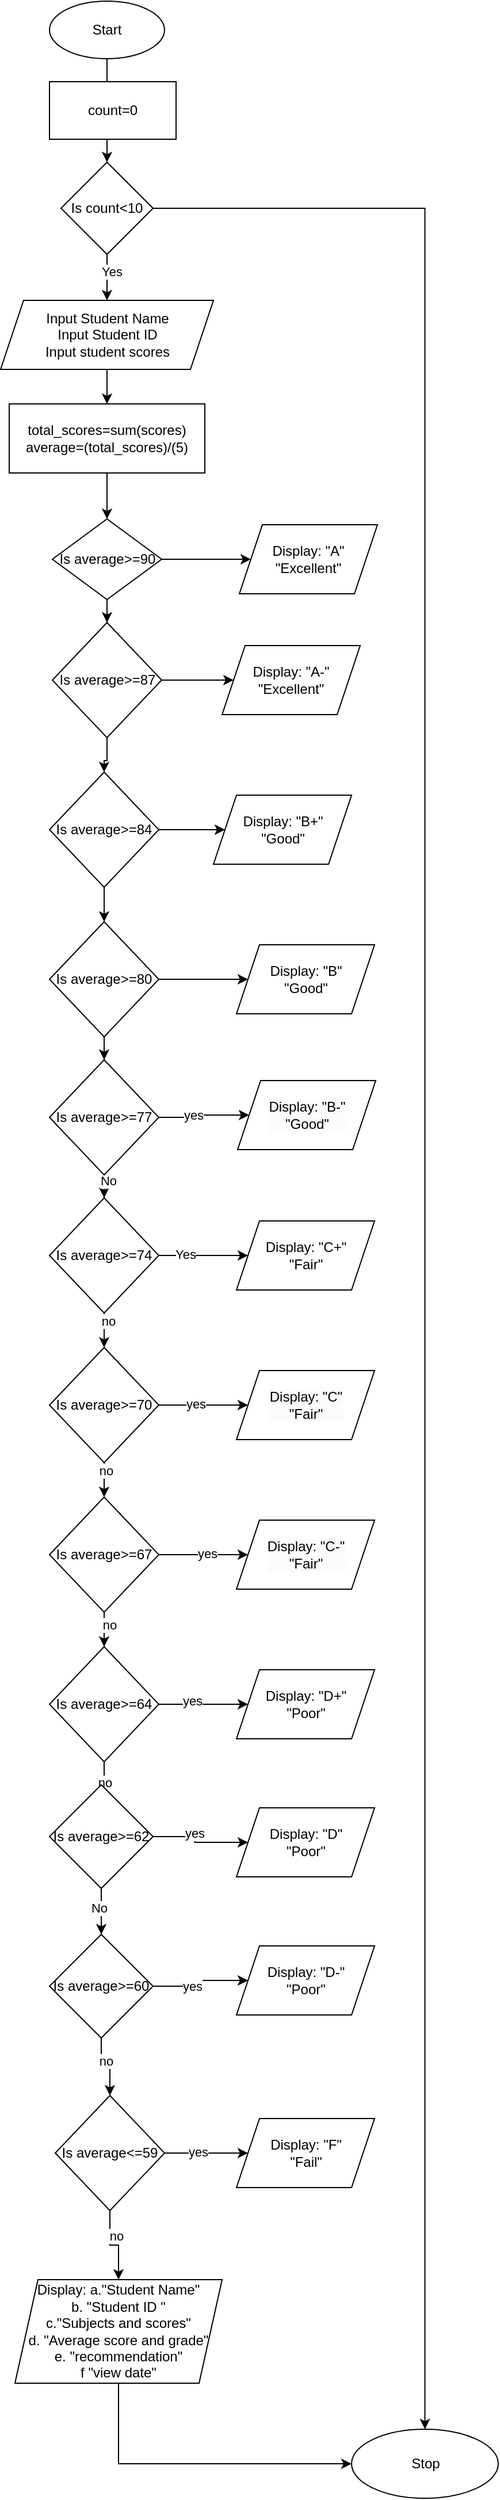 <mxfile version="24.7.14">
  <diagram id="C5RBs43oDa-KdzZeNtuy" name="Page-1">
    <mxGraphModel dx="1434" dy="720" grid="1" gridSize="10" guides="1" tooltips="1" connect="1" arrows="1" fold="1" page="1" pageScale="1" pageWidth="827" pageHeight="1169" math="0" shadow="0">
      <root>
        <mxCell id="WIyWlLk6GJQsqaUBKTNV-0" />
        <mxCell id="WIyWlLk6GJQsqaUBKTNV-1" parent="WIyWlLk6GJQsqaUBKTNV-0" />
        <mxCell id="9XIJG5Q1BQpInu6H_Nge-9" value="" style="edgeStyle=orthogonalEdgeStyle;rounded=0;orthogonalLoop=1;jettySize=auto;html=1;" edge="1" parent="WIyWlLk6GJQsqaUBKTNV-1" source="9XIJG5Q1BQpInu6H_Nge-0" target="9XIJG5Q1BQpInu6H_Nge-8">
          <mxGeometry relative="1" as="geometry" />
        </mxCell>
        <mxCell id="9XIJG5Q1BQpInu6H_Nge-0" value="Start" style="ellipse;whiteSpace=wrap;html=1;" vertex="1" parent="WIyWlLk6GJQsqaUBKTNV-1">
          <mxGeometry x="170" y="20" width="100" height="50" as="geometry" />
        </mxCell>
        <mxCell id="9XIJG5Q1BQpInu6H_Nge-11" value="" style="edgeStyle=orthogonalEdgeStyle;rounded=0;orthogonalLoop=1;jettySize=auto;html=1;" edge="1" parent="WIyWlLk6GJQsqaUBKTNV-1" source="9XIJG5Q1BQpInu6H_Nge-1" target="9XIJG5Q1BQpInu6H_Nge-2">
          <mxGeometry relative="1" as="geometry" />
        </mxCell>
        <mxCell id="9XIJG5Q1BQpInu6H_Nge-1" value="Input Student Name&lt;div&gt;Input Student ID&lt;/div&gt;&lt;div&gt;Input student scores&lt;/div&gt;" style="shape=parallelogram;perimeter=parallelogramPerimeter;whiteSpace=wrap;html=1;fixedSize=1;" vertex="1" parent="WIyWlLk6GJQsqaUBKTNV-1">
          <mxGeometry x="127.5" y="280" width="185" height="60" as="geometry" />
        </mxCell>
        <mxCell id="9XIJG5Q1BQpInu6H_Nge-50" value="" style="edgeStyle=orthogonalEdgeStyle;rounded=0;orthogonalLoop=1;jettySize=auto;html=1;" edge="1" parent="WIyWlLk6GJQsqaUBKTNV-1" source="9XIJG5Q1BQpInu6H_Nge-2" target="9XIJG5Q1BQpInu6H_Nge-12">
          <mxGeometry relative="1" as="geometry" />
        </mxCell>
        <mxCell id="9XIJG5Q1BQpInu6H_Nge-2" value="&lt;div&gt;total_scores=sum(scores)&lt;/div&gt;&lt;div&gt;average=(total_scores)/(5)&lt;/div&gt;" style="rounded=0;whiteSpace=wrap;html=1;" vertex="1" parent="WIyWlLk6GJQsqaUBKTNV-1">
          <mxGeometry x="135" y="370" width="170" height="60" as="geometry" />
        </mxCell>
        <mxCell id="9XIJG5Q1BQpInu6H_Nge-7" value="count=0" style="rounded=0;whiteSpace=wrap;html=1;" vertex="1" parent="WIyWlLk6GJQsqaUBKTNV-1">
          <mxGeometry x="170" y="90" width="110" height="50" as="geometry" />
        </mxCell>
        <mxCell id="9XIJG5Q1BQpInu6H_Nge-10" value="" style="edgeStyle=orthogonalEdgeStyle;rounded=0;orthogonalLoop=1;jettySize=auto;html=1;" edge="1" parent="WIyWlLk6GJQsqaUBKTNV-1" source="9XIJG5Q1BQpInu6H_Nge-8" target="9XIJG5Q1BQpInu6H_Nge-1">
          <mxGeometry relative="1" as="geometry" />
        </mxCell>
        <mxCell id="9XIJG5Q1BQpInu6H_Nge-13" value="Yes" style="edgeLabel;html=1;align=center;verticalAlign=middle;resizable=0;points=[];" vertex="1" connectable="0" parent="9XIJG5Q1BQpInu6H_Nge-10">
          <mxGeometry x="-0.25" y="4" relative="1" as="geometry">
            <mxPoint as="offset" />
          </mxGeometry>
        </mxCell>
        <mxCell id="9XIJG5Q1BQpInu6H_Nge-99" value="" style="edgeStyle=orthogonalEdgeStyle;rounded=0;orthogonalLoop=1;jettySize=auto;html=1;" edge="1" parent="WIyWlLk6GJQsqaUBKTNV-1" source="9XIJG5Q1BQpInu6H_Nge-8" target="9XIJG5Q1BQpInu6H_Nge-98">
          <mxGeometry relative="1" as="geometry" />
        </mxCell>
        <mxCell id="9XIJG5Q1BQpInu6H_Nge-8" value="Is count&amp;lt;10" style="rhombus;whiteSpace=wrap;html=1;" vertex="1" parent="WIyWlLk6GJQsqaUBKTNV-1">
          <mxGeometry x="180" y="160" width="80" height="80" as="geometry" />
        </mxCell>
        <mxCell id="9XIJG5Q1BQpInu6H_Nge-20" value="" style="edgeStyle=orthogonalEdgeStyle;rounded=0;orthogonalLoop=1;jettySize=auto;html=1;" edge="1" parent="WIyWlLk6GJQsqaUBKTNV-1" source="9XIJG5Q1BQpInu6H_Nge-12" target="9XIJG5Q1BQpInu6H_Nge-19">
          <mxGeometry relative="1" as="geometry" />
        </mxCell>
        <mxCell id="9XIJG5Q1BQpInu6H_Nge-54" value="" style="edgeStyle=orthogonalEdgeStyle;rounded=0;orthogonalLoop=1;jettySize=auto;html=1;" edge="1" parent="WIyWlLk6GJQsqaUBKTNV-1" source="9XIJG5Q1BQpInu6H_Nge-12" target="9XIJG5Q1BQpInu6H_Nge-53">
          <mxGeometry relative="1" as="geometry" />
        </mxCell>
        <mxCell id="9XIJG5Q1BQpInu6H_Nge-12" value="Is average&amp;gt;=90" style="rhombus;whiteSpace=wrap;html=1;" vertex="1" parent="WIyWlLk6GJQsqaUBKTNV-1">
          <mxGeometry x="172.5" y="470" width="95" height="70" as="geometry" />
        </mxCell>
        <mxCell id="9XIJG5Q1BQpInu6H_Nge-24" value="" style="edgeStyle=orthogonalEdgeStyle;rounded=0;orthogonalLoop=1;jettySize=auto;html=1;" edge="1" parent="WIyWlLk6GJQsqaUBKTNV-1" source="9XIJG5Q1BQpInu6H_Nge-19" target="9XIJG5Q1BQpInu6H_Nge-23">
          <mxGeometry relative="1" as="geometry" />
        </mxCell>
        <mxCell id="9XIJG5Q1BQpInu6H_Nge-56" value="" style="edgeStyle=orthogonalEdgeStyle;rounded=0;orthogonalLoop=1;jettySize=auto;html=1;" edge="1" parent="WIyWlLk6GJQsqaUBKTNV-1" source="9XIJG5Q1BQpInu6H_Nge-19" target="9XIJG5Q1BQpInu6H_Nge-55">
          <mxGeometry relative="1" as="geometry" />
        </mxCell>
        <mxCell id="9XIJG5Q1BQpInu6H_Nge-19" value="Is average&amp;gt;=87" style="rhombus;whiteSpace=wrap;html=1;" vertex="1" parent="WIyWlLk6GJQsqaUBKTNV-1">
          <mxGeometry x="172.5" y="560" width="95" height="100" as="geometry" />
        </mxCell>
        <mxCell id="9XIJG5Q1BQpInu6H_Nge-26" value="" style="edgeStyle=orthogonalEdgeStyle;rounded=0;orthogonalLoop=1;jettySize=auto;html=1;" edge="1" parent="WIyWlLk6GJQsqaUBKTNV-1" source="9XIJG5Q1BQpInu6H_Nge-23" target="9XIJG5Q1BQpInu6H_Nge-25">
          <mxGeometry relative="1" as="geometry" />
        </mxCell>
        <mxCell id="9XIJG5Q1BQpInu6H_Nge-58" value="" style="edgeStyle=orthogonalEdgeStyle;rounded=0;orthogonalLoop=1;jettySize=auto;html=1;" edge="1" parent="WIyWlLk6GJQsqaUBKTNV-1" source="9XIJG5Q1BQpInu6H_Nge-23" target="9XIJG5Q1BQpInu6H_Nge-57">
          <mxGeometry relative="1" as="geometry" />
        </mxCell>
        <mxCell id="9XIJG5Q1BQpInu6H_Nge-23" value="Is average&amp;gt;=84" style="rhombus;whiteSpace=wrap;html=1;" vertex="1" parent="WIyWlLk6GJQsqaUBKTNV-1">
          <mxGeometry x="170" y="690" width="95" height="100" as="geometry" />
        </mxCell>
        <mxCell id="9XIJG5Q1BQpInu6H_Nge-29" value="" style="edgeStyle=orthogonalEdgeStyle;rounded=0;orthogonalLoop=1;jettySize=auto;html=1;" edge="1" parent="WIyWlLk6GJQsqaUBKTNV-1" source="9XIJG5Q1BQpInu6H_Nge-25" target="9XIJG5Q1BQpInu6H_Nge-28">
          <mxGeometry relative="1" as="geometry" />
        </mxCell>
        <mxCell id="9XIJG5Q1BQpInu6H_Nge-60" value="" style="edgeStyle=orthogonalEdgeStyle;rounded=0;orthogonalLoop=1;jettySize=auto;html=1;" edge="1" parent="WIyWlLk6GJQsqaUBKTNV-1" source="9XIJG5Q1BQpInu6H_Nge-25" target="9XIJG5Q1BQpInu6H_Nge-59">
          <mxGeometry relative="1" as="geometry" />
        </mxCell>
        <mxCell id="9XIJG5Q1BQpInu6H_Nge-25" value="Is average&amp;gt;=80" style="rhombus;whiteSpace=wrap;html=1;" vertex="1" parent="WIyWlLk6GJQsqaUBKTNV-1">
          <mxGeometry x="170" y="820" width="95" height="100" as="geometry" />
        </mxCell>
        <mxCell id="9XIJG5Q1BQpInu6H_Nge-31" value="" style="edgeStyle=orthogonalEdgeStyle;rounded=0;orthogonalLoop=1;jettySize=auto;html=1;" edge="1" parent="WIyWlLk6GJQsqaUBKTNV-1" source="9XIJG5Q1BQpInu6H_Nge-28" target="9XIJG5Q1BQpInu6H_Nge-30">
          <mxGeometry relative="1" as="geometry" />
        </mxCell>
        <mxCell id="9XIJG5Q1BQpInu6H_Nge-78" value="No" style="edgeLabel;html=1;align=center;verticalAlign=middle;resizable=0;points=[];" vertex="1" connectable="0" parent="9XIJG5Q1BQpInu6H_Nge-31">
          <mxGeometry x="0.5" y="3" relative="1" as="geometry">
            <mxPoint as="offset" />
          </mxGeometry>
        </mxCell>
        <mxCell id="9XIJG5Q1BQpInu6H_Nge-62" value="" style="edgeStyle=orthogonalEdgeStyle;rounded=0;orthogonalLoop=1;jettySize=auto;html=1;" edge="1" parent="WIyWlLk6GJQsqaUBKTNV-1" source="9XIJG5Q1BQpInu6H_Nge-28" target="9XIJG5Q1BQpInu6H_Nge-61">
          <mxGeometry relative="1" as="geometry" />
        </mxCell>
        <mxCell id="9XIJG5Q1BQpInu6H_Nge-77" value="yes" style="edgeLabel;html=1;align=center;verticalAlign=middle;resizable=0;points=[];" vertex="1" connectable="0" parent="9XIJG5Q1BQpInu6H_Nge-62">
          <mxGeometry x="-0.255" y="2" relative="1" as="geometry">
            <mxPoint as="offset" />
          </mxGeometry>
        </mxCell>
        <mxCell id="9XIJG5Q1BQpInu6H_Nge-28" value="Is average&amp;gt;=77" style="rhombus;whiteSpace=wrap;html=1;" vertex="1" parent="WIyWlLk6GJQsqaUBKTNV-1">
          <mxGeometry x="170" y="940" width="95" height="100" as="geometry" />
        </mxCell>
        <mxCell id="9XIJG5Q1BQpInu6H_Nge-33" value="" style="edgeStyle=orthogonalEdgeStyle;rounded=0;orthogonalLoop=1;jettySize=auto;html=1;" edge="1" parent="WIyWlLk6GJQsqaUBKTNV-1" source="9XIJG5Q1BQpInu6H_Nge-30" target="9XIJG5Q1BQpInu6H_Nge-32">
          <mxGeometry relative="1" as="geometry" />
        </mxCell>
        <mxCell id="9XIJG5Q1BQpInu6H_Nge-80" value="no" style="edgeLabel;html=1;align=center;verticalAlign=middle;resizable=0;points=[];" vertex="1" connectable="0" parent="9XIJG5Q1BQpInu6H_Nge-33">
          <mxGeometry x="-0.72" y="3" relative="1" as="geometry">
            <mxPoint as="offset" />
          </mxGeometry>
        </mxCell>
        <mxCell id="9XIJG5Q1BQpInu6H_Nge-64" value="" style="edgeStyle=orthogonalEdgeStyle;rounded=0;orthogonalLoop=1;jettySize=auto;html=1;" edge="1" parent="WIyWlLk6GJQsqaUBKTNV-1" source="9XIJG5Q1BQpInu6H_Nge-30" target="9XIJG5Q1BQpInu6H_Nge-63">
          <mxGeometry relative="1" as="geometry" />
        </mxCell>
        <mxCell id="9XIJG5Q1BQpInu6H_Nge-79" value="Yes" style="edgeLabel;html=1;align=center;verticalAlign=middle;resizable=0;points=[];" vertex="1" connectable="0" parent="9XIJG5Q1BQpInu6H_Nge-64">
          <mxGeometry x="-0.406" y="1" relative="1" as="geometry">
            <mxPoint as="offset" />
          </mxGeometry>
        </mxCell>
        <mxCell id="9XIJG5Q1BQpInu6H_Nge-30" value="Is average&amp;gt;=74" style="rhombus;whiteSpace=wrap;html=1;" vertex="1" parent="WIyWlLk6GJQsqaUBKTNV-1">
          <mxGeometry x="170" y="1060" width="95" height="100" as="geometry" />
        </mxCell>
        <mxCell id="9XIJG5Q1BQpInu6H_Nge-35" value="" style="edgeStyle=orthogonalEdgeStyle;rounded=0;orthogonalLoop=1;jettySize=auto;html=1;" edge="1" parent="WIyWlLk6GJQsqaUBKTNV-1" source="9XIJG5Q1BQpInu6H_Nge-32" target="9XIJG5Q1BQpInu6H_Nge-34">
          <mxGeometry relative="1" as="geometry" />
        </mxCell>
        <mxCell id="9XIJG5Q1BQpInu6H_Nge-82" value="no" style="edgeLabel;html=1;align=center;verticalAlign=middle;resizable=0;points=[];" vertex="1" connectable="0" parent="9XIJG5Q1BQpInu6H_Nge-35">
          <mxGeometry x="-0.72" y="1" relative="1" as="geometry">
            <mxPoint as="offset" />
          </mxGeometry>
        </mxCell>
        <mxCell id="9XIJG5Q1BQpInu6H_Nge-66" value="" style="edgeStyle=orthogonalEdgeStyle;rounded=0;orthogonalLoop=1;jettySize=auto;html=1;" edge="1" parent="WIyWlLk6GJQsqaUBKTNV-1" source="9XIJG5Q1BQpInu6H_Nge-32" target="9XIJG5Q1BQpInu6H_Nge-65">
          <mxGeometry relative="1" as="geometry" />
        </mxCell>
        <mxCell id="9XIJG5Q1BQpInu6H_Nge-81" value="yes" style="edgeLabel;html=1;align=center;verticalAlign=middle;resizable=0;points=[];" vertex="1" connectable="0" parent="9XIJG5Q1BQpInu6H_Nge-66">
          <mxGeometry x="-0.174" y="1" relative="1" as="geometry">
            <mxPoint as="offset" />
          </mxGeometry>
        </mxCell>
        <mxCell id="9XIJG5Q1BQpInu6H_Nge-32" value="Is average&amp;gt;=70" style="rhombus;whiteSpace=wrap;html=1;" vertex="1" parent="WIyWlLk6GJQsqaUBKTNV-1">
          <mxGeometry x="170" y="1190" width="95" height="100" as="geometry" />
        </mxCell>
        <mxCell id="9XIJG5Q1BQpInu6H_Nge-37" value="" style="edgeStyle=orthogonalEdgeStyle;rounded=0;orthogonalLoop=1;jettySize=auto;html=1;" edge="1" parent="WIyWlLk6GJQsqaUBKTNV-1" source="9XIJG5Q1BQpInu6H_Nge-34" target="9XIJG5Q1BQpInu6H_Nge-36">
          <mxGeometry relative="1" as="geometry" />
        </mxCell>
        <mxCell id="9XIJG5Q1BQpInu6H_Nge-84" value="no" style="edgeLabel;html=1;align=center;verticalAlign=middle;resizable=0;points=[];" vertex="1" connectable="0" parent="9XIJG5Q1BQpInu6H_Nge-37">
          <mxGeometry x="0.24" y="4" relative="1" as="geometry">
            <mxPoint as="offset" />
          </mxGeometry>
        </mxCell>
        <mxCell id="9XIJG5Q1BQpInu6H_Nge-68" value="" style="edgeStyle=orthogonalEdgeStyle;rounded=0;orthogonalLoop=1;jettySize=auto;html=1;" edge="1" parent="WIyWlLk6GJQsqaUBKTNV-1" source="9XIJG5Q1BQpInu6H_Nge-34" target="9XIJG5Q1BQpInu6H_Nge-67">
          <mxGeometry relative="1" as="geometry" />
        </mxCell>
        <mxCell id="9XIJG5Q1BQpInu6H_Nge-83" value="yes" style="edgeLabel;html=1;align=center;verticalAlign=middle;resizable=0;points=[];" vertex="1" connectable="0" parent="9XIJG5Q1BQpInu6H_Nge-68">
          <mxGeometry x="0.084" y="1" relative="1" as="geometry">
            <mxPoint as="offset" />
          </mxGeometry>
        </mxCell>
        <mxCell id="9XIJG5Q1BQpInu6H_Nge-34" value="Is average&amp;gt;=67" style="rhombus;whiteSpace=wrap;html=1;" vertex="1" parent="WIyWlLk6GJQsqaUBKTNV-1">
          <mxGeometry x="170" y="1320" width="95" height="100" as="geometry" />
        </mxCell>
        <mxCell id="9XIJG5Q1BQpInu6H_Nge-39" value="" style="edgeStyle=orthogonalEdgeStyle;rounded=0;orthogonalLoop=1;jettySize=auto;html=1;" edge="1" parent="WIyWlLk6GJQsqaUBKTNV-1" source="9XIJG5Q1BQpInu6H_Nge-36" target="9XIJG5Q1BQpInu6H_Nge-38">
          <mxGeometry relative="1" as="geometry" />
        </mxCell>
        <mxCell id="9XIJG5Q1BQpInu6H_Nge-86" value="no" style="edgeLabel;html=1;align=center;verticalAlign=middle;resizable=0;points=[];" vertex="1" connectable="0" parent="9XIJG5Q1BQpInu6H_Nge-39">
          <mxGeometry x="0.6" relative="1" as="geometry">
            <mxPoint as="offset" />
          </mxGeometry>
        </mxCell>
        <mxCell id="9XIJG5Q1BQpInu6H_Nge-70" value="" style="edgeStyle=orthogonalEdgeStyle;rounded=0;orthogonalLoop=1;jettySize=auto;html=1;" edge="1" parent="WIyWlLk6GJQsqaUBKTNV-1" source="9XIJG5Q1BQpInu6H_Nge-36" target="9XIJG5Q1BQpInu6H_Nge-69">
          <mxGeometry relative="1" as="geometry" />
        </mxCell>
        <mxCell id="9XIJG5Q1BQpInu6H_Nge-85" value="yes" style="edgeLabel;html=1;align=center;verticalAlign=middle;resizable=0;points=[];" vertex="1" connectable="0" parent="9XIJG5Q1BQpInu6H_Nge-70">
          <mxGeometry x="-0.252" y="3" relative="1" as="geometry">
            <mxPoint as="offset" />
          </mxGeometry>
        </mxCell>
        <mxCell id="9XIJG5Q1BQpInu6H_Nge-36" value="Is average&amp;gt;=64" style="rhombus;whiteSpace=wrap;html=1;" vertex="1" parent="WIyWlLk6GJQsqaUBKTNV-1">
          <mxGeometry x="170" y="1450" width="95" height="100" as="geometry" />
        </mxCell>
        <mxCell id="9XIJG5Q1BQpInu6H_Nge-41" value="" style="edgeStyle=orthogonalEdgeStyle;rounded=0;orthogonalLoop=1;jettySize=auto;html=1;" edge="1" parent="WIyWlLk6GJQsqaUBKTNV-1" source="9XIJG5Q1BQpInu6H_Nge-38" target="9XIJG5Q1BQpInu6H_Nge-40">
          <mxGeometry relative="1" as="geometry" />
        </mxCell>
        <mxCell id="9XIJG5Q1BQpInu6H_Nge-102" value="No" style="edgeLabel;html=1;align=center;verticalAlign=middle;resizable=0;points=[];" vertex="1" connectable="0" parent="9XIJG5Q1BQpInu6H_Nge-41">
          <mxGeometry x="-0.15" y="-2" relative="1" as="geometry">
            <mxPoint as="offset" />
          </mxGeometry>
        </mxCell>
        <mxCell id="9XIJG5Q1BQpInu6H_Nge-72" value="" style="edgeStyle=orthogonalEdgeStyle;rounded=0;orthogonalLoop=1;jettySize=auto;html=1;" edge="1" parent="WIyWlLk6GJQsqaUBKTNV-1" source="9XIJG5Q1BQpInu6H_Nge-38" target="9XIJG5Q1BQpInu6H_Nge-71">
          <mxGeometry relative="1" as="geometry" />
        </mxCell>
        <mxCell id="9XIJG5Q1BQpInu6H_Nge-87" value="yes" style="edgeLabel;html=1;align=center;verticalAlign=middle;resizable=0;points=[];" vertex="1" connectable="0" parent="9XIJG5Q1BQpInu6H_Nge-72">
          <mxGeometry x="-0.174" y="3" relative="1" as="geometry">
            <mxPoint as="offset" />
          </mxGeometry>
        </mxCell>
        <mxCell id="9XIJG5Q1BQpInu6H_Nge-38" value="Is average&amp;gt;=62" style="rhombus;whiteSpace=wrap;html=1;" vertex="1" parent="WIyWlLk6GJQsqaUBKTNV-1">
          <mxGeometry x="170" y="1570" width="90" height="90" as="geometry" />
        </mxCell>
        <mxCell id="9XIJG5Q1BQpInu6H_Nge-43" value="" style="edgeStyle=orthogonalEdgeStyle;rounded=0;orthogonalLoop=1;jettySize=auto;html=1;" edge="1" parent="WIyWlLk6GJQsqaUBKTNV-1" source="9XIJG5Q1BQpInu6H_Nge-40" target="9XIJG5Q1BQpInu6H_Nge-42">
          <mxGeometry relative="1" as="geometry" />
        </mxCell>
        <mxCell id="9XIJG5Q1BQpInu6H_Nge-91" value="no" style="edgeLabel;html=1;align=center;verticalAlign=middle;resizable=0;points=[];" vertex="1" connectable="0" parent="9XIJG5Q1BQpInu6H_Nge-43">
          <mxGeometry x="-0.309" y="4" relative="1" as="geometry">
            <mxPoint as="offset" />
          </mxGeometry>
        </mxCell>
        <mxCell id="9XIJG5Q1BQpInu6H_Nge-74" value="" style="edgeStyle=orthogonalEdgeStyle;rounded=0;orthogonalLoop=1;jettySize=auto;html=1;" edge="1" parent="WIyWlLk6GJQsqaUBKTNV-1" source="9XIJG5Q1BQpInu6H_Nge-40" target="9XIJG5Q1BQpInu6H_Nge-73">
          <mxGeometry relative="1" as="geometry" />
        </mxCell>
        <mxCell id="9XIJG5Q1BQpInu6H_Nge-88" value="yes" style="edgeLabel;html=1;align=center;verticalAlign=middle;resizable=0;points=[];" vertex="1" connectable="0" parent="9XIJG5Q1BQpInu6H_Nge-74">
          <mxGeometry x="-0.226" relative="1" as="geometry">
            <mxPoint as="offset" />
          </mxGeometry>
        </mxCell>
        <mxCell id="9XIJG5Q1BQpInu6H_Nge-40" value="Is average&amp;gt;=60" style="rhombus;whiteSpace=wrap;html=1;" vertex="1" parent="WIyWlLk6GJQsqaUBKTNV-1">
          <mxGeometry x="170" y="1700" width="90" height="90" as="geometry" />
        </mxCell>
        <mxCell id="9XIJG5Q1BQpInu6H_Nge-47" value="" style="edgeStyle=orthogonalEdgeStyle;rounded=0;orthogonalLoop=1;jettySize=auto;html=1;" edge="1" parent="WIyWlLk6GJQsqaUBKTNV-1" source="9XIJG5Q1BQpInu6H_Nge-42" target="9XIJG5Q1BQpInu6H_Nge-46">
          <mxGeometry relative="1" as="geometry" />
        </mxCell>
        <mxCell id="9XIJG5Q1BQpInu6H_Nge-93" value="no" style="edgeLabel;html=1;align=center;verticalAlign=middle;resizable=0;points=[];" vertex="1" connectable="0" parent="9XIJG5Q1BQpInu6H_Nge-47">
          <mxGeometry x="-0.345" y="5" relative="1" as="geometry">
            <mxPoint as="offset" />
          </mxGeometry>
        </mxCell>
        <mxCell id="9XIJG5Q1BQpInu6H_Nge-76" value="" style="edgeStyle=orthogonalEdgeStyle;rounded=0;orthogonalLoop=1;jettySize=auto;html=1;" edge="1" parent="WIyWlLk6GJQsqaUBKTNV-1" source="9XIJG5Q1BQpInu6H_Nge-42" target="9XIJG5Q1BQpInu6H_Nge-75">
          <mxGeometry relative="1" as="geometry" />
        </mxCell>
        <mxCell id="9XIJG5Q1BQpInu6H_Nge-92" value="yes" style="edgeLabel;html=1;align=center;verticalAlign=middle;resizable=0;points=[];" vertex="1" connectable="0" parent="9XIJG5Q1BQpInu6H_Nge-76">
          <mxGeometry x="-0.2" y="1" relative="1" as="geometry">
            <mxPoint as="offset" />
          </mxGeometry>
        </mxCell>
        <mxCell id="9XIJG5Q1BQpInu6H_Nge-42" value="Is average&amp;lt;=59" style="rhombus;whiteSpace=wrap;html=1;" vertex="1" parent="WIyWlLk6GJQsqaUBKTNV-1">
          <mxGeometry x="175" y="1840" width="95" height="100" as="geometry" />
        </mxCell>
        <mxCell id="9XIJG5Q1BQpInu6H_Nge-46" value="Display: a.&quot;Student Name&quot;&lt;div&gt;b. &quot;Student ID &quot;&lt;/div&gt;&lt;div&gt;c.&quot;Subjects and scores&quot;&lt;/div&gt;&lt;div&gt;d. &quot;Average score and grade&quot;&lt;/div&gt;&lt;div&gt;e. &quot;recommendation&quot;&lt;/div&gt;&lt;div&gt;f &quot;view date&quot;&lt;/div&gt;" style="shape=parallelogram;perimeter=parallelogramPerimeter;whiteSpace=wrap;html=1;fixedSize=1;" vertex="1" parent="WIyWlLk6GJQsqaUBKTNV-1">
          <mxGeometry x="140" y="2000" width="180" height="90" as="geometry" />
        </mxCell>
        <mxCell id="9XIJG5Q1BQpInu6H_Nge-53" value="Display: &quot;A&quot;&lt;div&gt;&quot;Excellent&quot;&lt;/div&gt;" style="shape=parallelogram;perimeter=parallelogramPerimeter;whiteSpace=wrap;html=1;fixedSize=1;" vertex="1" parent="WIyWlLk6GJQsqaUBKTNV-1">
          <mxGeometry x="335" y="475" width="120" height="60" as="geometry" />
        </mxCell>
        <mxCell id="9XIJG5Q1BQpInu6H_Nge-55" value="Display: &quot;A-&quot;&lt;div&gt;&quot;Excellent&quot;&lt;/div&gt;" style="shape=parallelogram;perimeter=parallelogramPerimeter;whiteSpace=wrap;html=1;fixedSize=1;" vertex="1" parent="WIyWlLk6GJQsqaUBKTNV-1">
          <mxGeometry x="320" y="580" width="120" height="60" as="geometry" />
        </mxCell>
        <mxCell id="9XIJG5Q1BQpInu6H_Nge-57" value="Display: &quot;B+&quot;&lt;div&gt;&quot;Good&quot;&lt;/div&gt;" style="shape=parallelogram;perimeter=parallelogramPerimeter;whiteSpace=wrap;html=1;fixedSize=1;" vertex="1" parent="WIyWlLk6GJQsqaUBKTNV-1">
          <mxGeometry x="312.5" y="710" width="120" height="60" as="geometry" />
        </mxCell>
        <mxCell id="9XIJG5Q1BQpInu6H_Nge-59" value="Display: &quot;B&quot;&lt;div&gt;&quot;Good&quot;&lt;/div&gt;" style="shape=parallelogram;perimeter=parallelogramPerimeter;whiteSpace=wrap;html=1;fixedSize=1;" vertex="1" parent="WIyWlLk6GJQsqaUBKTNV-1">
          <mxGeometry x="332.5" y="840" width="120" height="60" as="geometry" />
        </mxCell>
        <mxCell id="9XIJG5Q1BQpInu6H_Nge-61" value="&lt;br&gt;&lt;span style=&quot;color: rgb(0, 0, 0); font-family: Helvetica; font-size: 12px; font-style: normal; font-variant-ligatures: normal; font-variant-caps: normal; font-weight: 400; letter-spacing: normal; orphans: 2; text-align: center; text-indent: 0px; text-transform: none; widows: 2; word-spacing: 0px; -webkit-text-stroke-width: 0px; white-space: normal; background-color: rgb(251, 251, 251); text-decoration-thickness: initial; text-decoration-style: initial; text-decoration-color: initial; display: inline !important; float: none;&quot;&gt;Display: &quot;B-&quot;&lt;/span&gt;&lt;div style=&quot;forced-color-adjust: none; color: rgb(0, 0, 0); font-family: Helvetica; font-size: 12px; font-style: normal; font-variant-ligatures: normal; font-variant-caps: normal; font-weight: 400; letter-spacing: normal; orphans: 2; text-align: center; text-indent: 0px; text-transform: none; widows: 2; word-spacing: 0px; -webkit-text-stroke-width: 0px; white-space: normal; background-color: rgb(251, 251, 251); text-decoration-thickness: initial; text-decoration-style: initial; text-decoration-color: initial;&quot;&gt;&quot;Good&quot;&lt;/div&gt;&lt;div&gt;&lt;br/&gt;&lt;/div&gt;" style="shape=parallelogram;perimeter=parallelogramPerimeter;whiteSpace=wrap;html=1;fixedSize=1;" vertex="1" parent="WIyWlLk6GJQsqaUBKTNV-1">
          <mxGeometry x="333.5" y="958" width="120" height="60" as="geometry" />
        </mxCell>
        <mxCell id="9XIJG5Q1BQpInu6H_Nge-63" value="Display: &quot;C+&quot;&lt;div&gt;&quot;Fair&quot;&lt;/div&gt;" style="shape=parallelogram;perimeter=parallelogramPerimeter;whiteSpace=wrap;html=1;fixedSize=1;" vertex="1" parent="WIyWlLk6GJQsqaUBKTNV-1">
          <mxGeometry x="332.5" y="1080" width="120" height="60" as="geometry" />
        </mxCell>
        <mxCell id="9XIJG5Q1BQpInu6H_Nge-65" value="&lt;br&gt;&lt;span style=&quot;color: rgb(0, 0, 0); font-family: Helvetica; font-size: 12px; font-style: normal; font-variant-ligatures: normal; font-variant-caps: normal; font-weight: 400; letter-spacing: normal; orphans: 2; text-align: center; text-indent: 0px; text-transform: none; widows: 2; word-spacing: 0px; -webkit-text-stroke-width: 0px; white-space: normal; background-color: rgb(251, 251, 251); text-decoration-thickness: initial; text-decoration-style: initial; text-decoration-color: initial; display: inline !important; float: none;&quot;&gt;Display: &quot;C&quot;&lt;/span&gt;&lt;div style=&quot;forced-color-adjust: none; color: rgb(0, 0, 0); font-family: Helvetica; font-size: 12px; font-style: normal; font-variant-ligatures: normal; font-variant-caps: normal; font-weight: 400; letter-spacing: normal; orphans: 2; text-align: center; text-indent: 0px; text-transform: none; widows: 2; word-spacing: 0px; -webkit-text-stroke-width: 0px; white-space: normal; background-color: rgb(251, 251, 251); text-decoration-thickness: initial; text-decoration-style: initial; text-decoration-color: initial;&quot;&gt;&quot;Fair&quot;&lt;/div&gt;&lt;div&gt;&lt;br/&gt;&lt;/div&gt;" style="shape=parallelogram;perimeter=parallelogramPerimeter;whiteSpace=wrap;html=1;fixedSize=1;" vertex="1" parent="WIyWlLk6GJQsqaUBKTNV-1">
          <mxGeometry x="332.5" y="1210" width="120" height="60" as="geometry" />
        </mxCell>
        <mxCell id="9XIJG5Q1BQpInu6H_Nge-67" value="&lt;br&gt;&lt;span style=&quot;color: rgb(0, 0, 0); font-family: Helvetica; font-size: 12px; font-style: normal; font-variant-ligatures: normal; font-variant-caps: normal; font-weight: 400; letter-spacing: normal; orphans: 2; text-align: center; text-indent: 0px; text-transform: none; widows: 2; word-spacing: 0px; -webkit-text-stroke-width: 0px; white-space: normal; background-color: rgb(251, 251, 251); text-decoration-thickness: initial; text-decoration-style: initial; text-decoration-color: initial; display: inline !important; float: none;&quot;&gt;Display: &quot;C-&quot;&lt;/span&gt;&lt;div style=&quot;forced-color-adjust: none; color: rgb(0, 0, 0); font-family: Helvetica; font-size: 12px; font-style: normal; font-variant-ligatures: normal; font-variant-caps: normal; font-weight: 400; letter-spacing: normal; orphans: 2; text-align: center; text-indent: 0px; text-transform: none; widows: 2; word-spacing: 0px; -webkit-text-stroke-width: 0px; white-space: normal; background-color: rgb(251, 251, 251); text-decoration-thickness: initial; text-decoration-style: initial; text-decoration-color: initial;&quot;&gt;&quot;Fair&quot;&lt;/div&gt;&lt;div&gt;&lt;br/&gt;&lt;/div&gt;" style="shape=parallelogram;perimeter=parallelogramPerimeter;whiteSpace=wrap;html=1;fixedSize=1;" vertex="1" parent="WIyWlLk6GJQsqaUBKTNV-1">
          <mxGeometry x="332.5" y="1340" width="120" height="60" as="geometry" />
        </mxCell>
        <mxCell id="9XIJG5Q1BQpInu6H_Nge-69" value="Display: &quot;D+&quot;&lt;div&gt;&quot;Poor&quot;&lt;/div&gt;" style="shape=parallelogram;perimeter=parallelogramPerimeter;whiteSpace=wrap;html=1;fixedSize=1;" vertex="1" parent="WIyWlLk6GJQsqaUBKTNV-1">
          <mxGeometry x="332.5" y="1470" width="120" height="60" as="geometry" />
        </mxCell>
        <mxCell id="9XIJG5Q1BQpInu6H_Nge-71" value="Display: &quot;D&quot;&lt;div&gt;&quot;Poor&quot;&lt;/div&gt;" style="shape=parallelogram;perimeter=parallelogramPerimeter;whiteSpace=wrap;html=1;fixedSize=1;" vertex="1" parent="WIyWlLk6GJQsqaUBKTNV-1">
          <mxGeometry x="332.5" y="1590" width="120" height="60" as="geometry" />
        </mxCell>
        <mxCell id="9XIJG5Q1BQpInu6H_Nge-73" value="Display: &quot;D-&quot;&lt;div&gt;&quot;Poor&quot;&lt;/div&gt;" style="shape=parallelogram;perimeter=parallelogramPerimeter;whiteSpace=wrap;html=1;fixedSize=1;" vertex="1" parent="WIyWlLk6GJQsqaUBKTNV-1">
          <mxGeometry x="332.5" y="1710" width="120" height="60" as="geometry" />
        </mxCell>
        <mxCell id="9XIJG5Q1BQpInu6H_Nge-75" value="Display: &quot;F&quot;&lt;div&gt;&quot;Fail&quot;&lt;/div&gt;" style="shape=parallelogram;perimeter=parallelogramPerimeter;whiteSpace=wrap;html=1;fixedSize=1;" vertex="1" parent="WIyWlLk6GJQsqaUBKTNV-1">
          <mxGeometry x="332.5" y="1860" width="120" height="60" as="geometry" />
        </mxCell>
        <mxCell id="9XIJG5Q1BQpInu6H_Nge-98" value="Stop" style="ellipse;whiteSpace=wrap;html=1;" vertex="1" parent="WIyWlLk6GJQsqaUBKTNV-1">
          <mxGeometry x="432.5" y="2130" width="127.5" height="60" as="geometry" />
        </mxCell>
        <mxCell id="9XIJG5Q1BQpInu6H_Nge-101" value="" style="endArrow=classic;html=1;rounded=0;entryX=0;entryY=0.5;entryDx=0;entryDy=0;" edge="1" parent="WIyWlLk6GJQsqaUBKTNV-1" target="9XIJG5Q1BQpInu6H_Nge-98">
          <mxGeometry width="50" height="50" relative="1" as="geometry">
            <mxPoint x="230" y="2090" as="sourcePoint" />
            <mxPoint x="280" y="2040" as="targetPoint" />
            <Array as="points">
              <mxPoint x="230" y="2160" />
            </Array>
          </mxGeometry>
        </mxCell>
      </root>
    </mxGraphModel>
  </diagram>
</mxfile>

